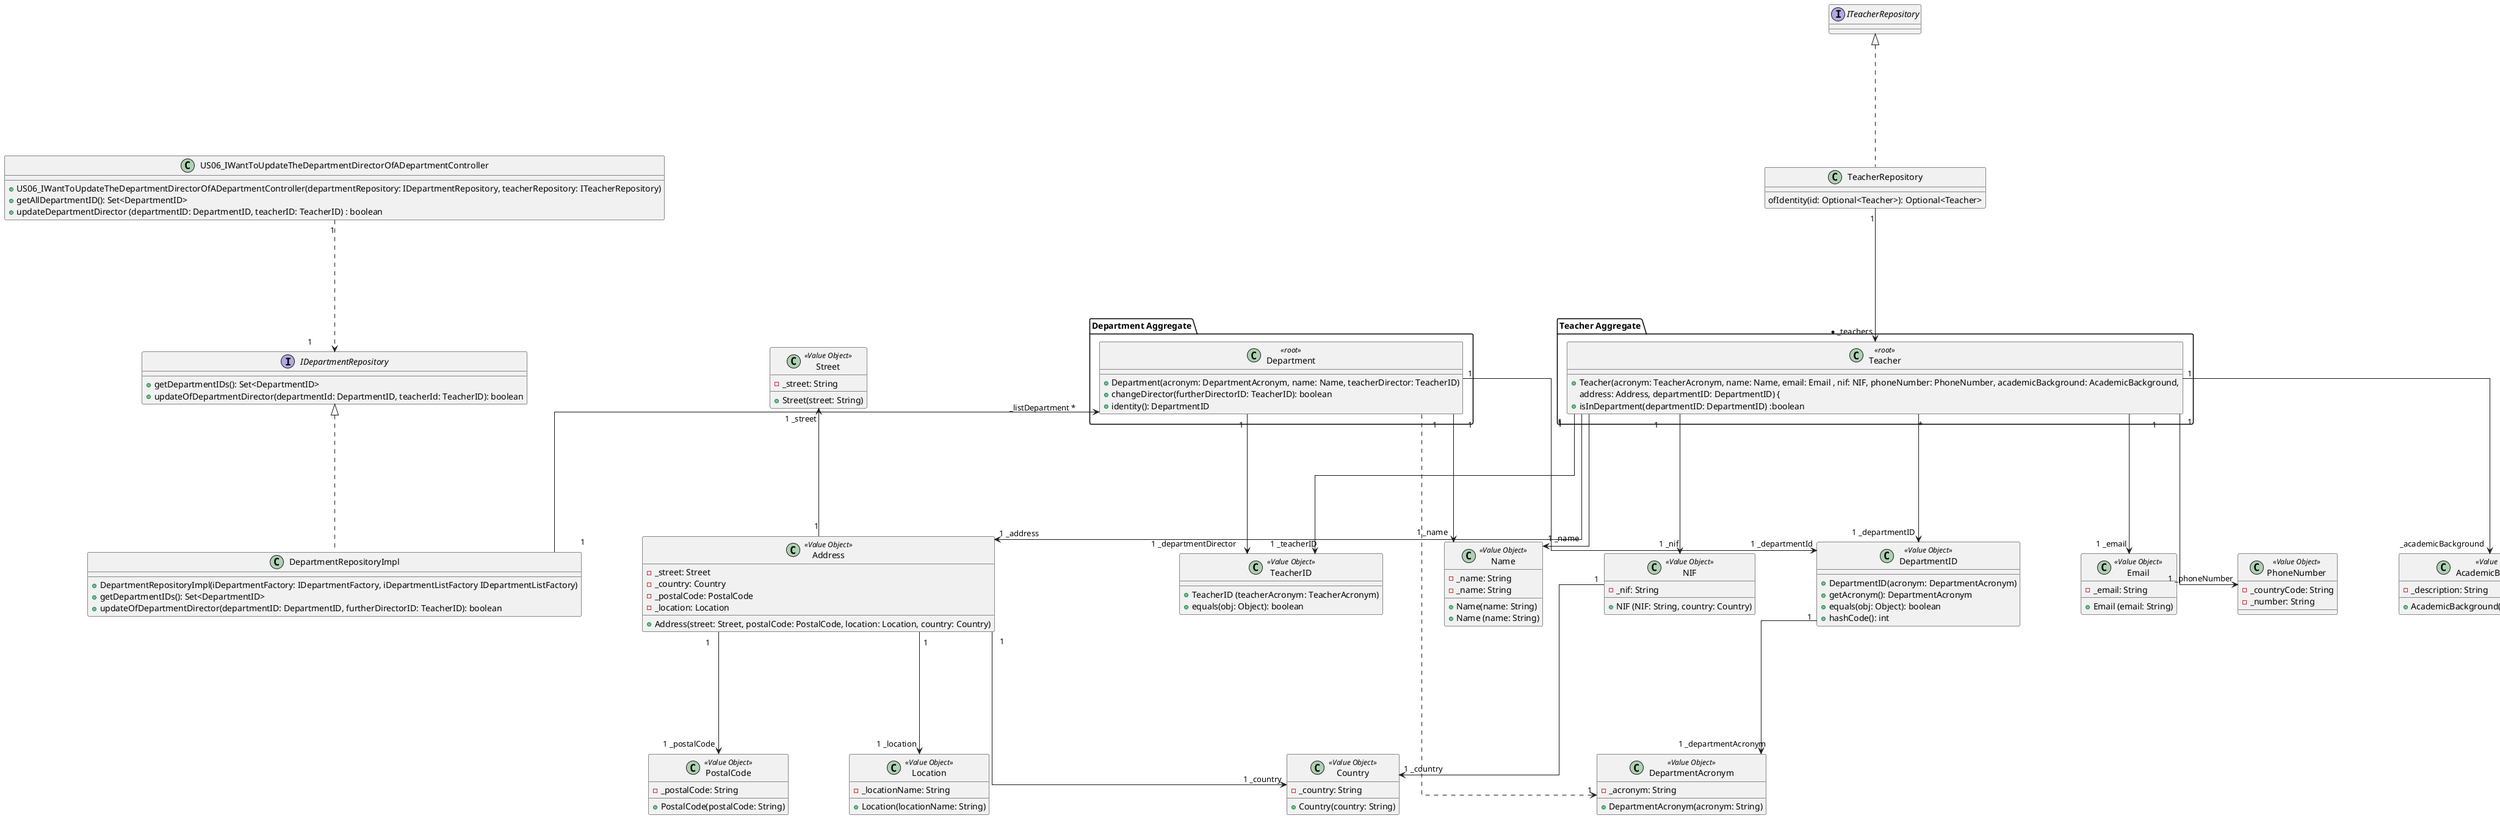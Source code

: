 @startuml

top to bottom direction
skinparam ranksep 200
skinparam nodesep 100
skinparam linetype ortho

class US06_IWantToUpdateTheDepartmentDirectorOfADepartmentController {
    + US06_IWantToUpdateTheDepartmentDirectorOfADepartmentController(departmentRepository: IDepartmentRepository, teacherRepository: ITeacherRepository)
    + getAllDepartmentID(): Set<DepartmentID>
    + updateDepartmentDirector (departmentID: DepartmentID, teacherID: TeacherID) : boolean
}

interface IDepartmentRepository {
   + getDepartmentIDs(): Set<DepartmentID>
   + updateOfDepartmentDirector(departmentId: DepartmentID, teacherId: TeacherID): boolean
}

class DepartmentRepositoryImpl {
    + DepartmentRepositoryImpl(iDepartmentFactory: IDepartmentFactory, iDepartmentListFactory IDepartmentListFactory)
    + getDepartmentIDs(): Set<DepartmentID>
    + updateOfDepartmentDirector(departmentID: DepartmentID, furtherDirectorID: TeacherID): boolean
}


package "Department Aggregate" {
class Department <<root>> {
     + Department(acronym: DepartmentAcronym, name: Name, teacherDirector: TeacherID)
     + changeDirector(furtherDirectorID: TeacherID): boolean
     + identity(): DepartmentID
    }
}

class Name <<Value Object >> {
    -_name: String
    + Name(name: String)
}

class DepartmentAcronym <<Value Object>> {
    -_acronym: String
    + DepartmentAcronym(acronym: String)
}

class DepartmentID <<Value Object>> {
    + DepartmentID(acronym: DepartmentAcronym)
    + getAcronym(): DepartmentAcronym
    + equals(obj: Object): boolean
    + hashCode(): int
}

package "Teacher Aggregate" {
class Teacher <<root>> {
    +Teacher(acronym: TeacherAcronym, name: Name, email: Email , nif: NIF, phoneNumber: PhoneNumber, academicBackground: AcademicBackground,
                            address: Address, departmentID: DepartmentID) {
    +isInDepartment(departmentID: DepartmentID) :boolean
}
}

interface ITeacherRepository {
}

class TeacherRepository {
  ofIdentity(id: Optional<Teacher>): Optional<Teacher>
}

class Name <<Value Object>> {
    -_name: String
    + Name (name: String)
}

class Email <<Value Object>> {
    -_email: String
    + Email (email: String)
}

class NIF <<Value Object>> {
    -_nif: String
    + NIF (NIF: String, country: Country)
}

class PhoneNumber <<Value Object>> {
    - _countryCode: String
    -_number: String
}

class AcademicBackground <<Value Object>> {
    -_description: String
    + AcademicBackground(description: String)
}

class Address <<Value Object>>{
     -_street: Street
     -_country: Country
     -_postalCode: PostalCode
     -_location: Location
     +Address(street: Street, postalCode: PostalCode, location: Location, country: Country)
}

class Street <<Value Object>> {
     -_street: String
     +Street(street: String)
}

class PostalCode  <<Value Object>> {
     -_postalCode: String
     +PostalCode(postalCode: String)
}

class Location  <<Value Object>>  {
     -_locationName: String
     +Location(locationName: String)
}

class Country  <<Value Object>>{
     -_country: String
     +Country(country: String)
}

class TeacherID <<Value Object>> {
     + TeacherID (teacherAcronym: TeacherAcronym)
     + equals(obj: Object): boolean
     }

US06_IWantToUpdateTheDepartmentDirectorOfADepartmentController "1" ..> "1          " IDepartmentRepository
IDepartmentRepository <|.. DepartmentRepositoryImpl


Department "_listDepartment *         " <-- "1" DepartmentRepositoryImpl
Department "1" --> "1 _name" Name
Department "1" --> "1 _departmentDirector" TeacherID
Department "1" --> "1 _departmentId" DepartmentID
DepartmentID "1" --> "1 _departmentAcronym" DepartmentAcronym
Department "1" ..> "1" DepartmentAcronym


Teacher "1" --> "1 _teacherID" TeacherID
Teacher "*" --> "1 _departmentID" DepartmentID
Teacher "1" --> "1 _address" Address

Address "1" -u-> "1 _street" Street
Address "1" --> "1 _postalCode" PostalCode
Address "1" --> "1 _location" Location
Address "1" --> "1 _country" Country

NIF "1" --> "1 _country" Country
Teacher "1" --> "1 _name" Name
Teacher "1" --> "1 _email" Email
Teacher "1" --> "1 _nif" NIF
Teacher "1" --> "1 _phoneNumber" PhoneNumber
Teacher "1" --> "_academicBackground" AcademicBackground

ITeacherRepository <|.. TeacherRepository
TeacherRepository "1" --> "* _teachers" Teacher
@enduml
